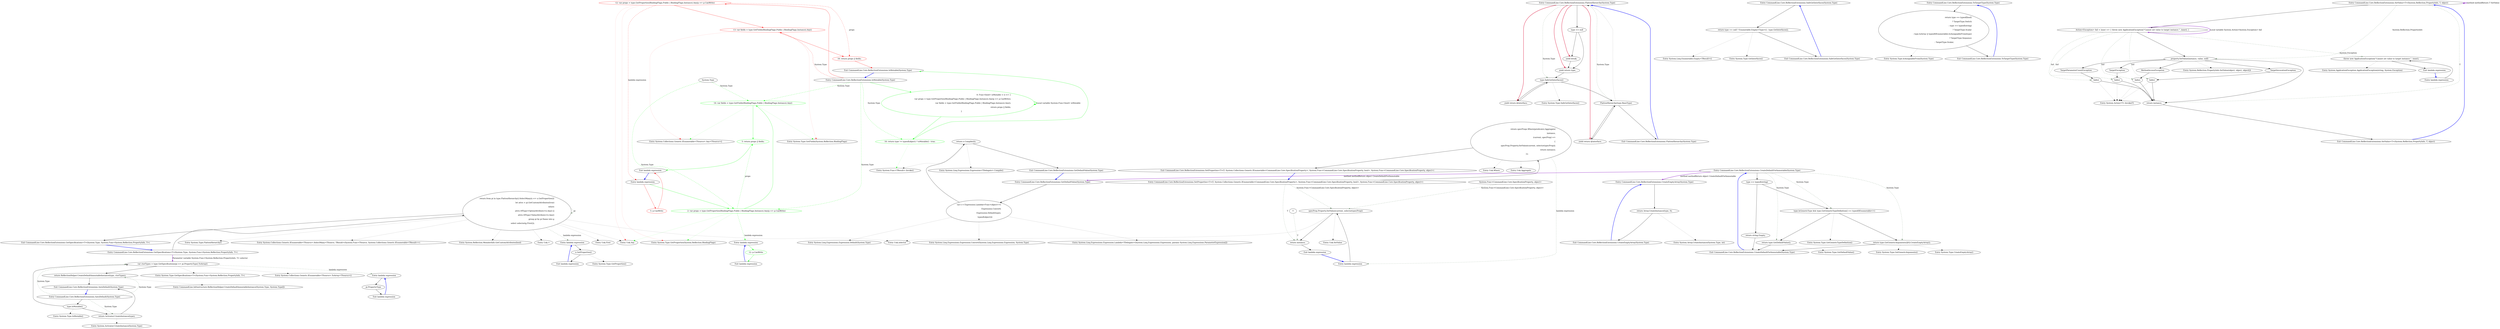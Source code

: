 digraph  {
n111 [label="System.Func<CommandLine.Core.SpecificationProperty, object>", span=""];
n112 [label=T, span=""];
n0 [cluster="CommandLine.Core.ReflectionExtensions.GetSpecifications<T>(System.Type, System.Func<System.Reflection.PropertyInfo, T>)", label="Entry CommandLine.Core.ReflectionExtensions.GetSpecifications<T>(System.Type, System.Func<System.Reflection.PropertyInfo, T>)", span="14-14"];
n1 [cluster="CommandLine.Core.ReflectionExtensions.GetSpecifications<T>(System.Type, System.Func<System.Reflection.PropertyInfo, T>)", label="return from pi in type.FlattenHierarchy().SelectMany(x => x.GetProperties())\r\n                   let attrs = pi.GetCustomAttributes(true)\r\n                   where\r\n                       attrs.OfType<OptionAttribute>().Any() ||\r\n                       attrs.OfType<ValueAttribute>().Any()\r\n                   group pi by pi.Name into g\r\n                   select selector(g.First());", span="16-22"];
n2 [cluster="CommandLine.Core.ReflectionExtensions.GetSpecifications<T>(System.Type, System.Func<System.Reflection.PropertyInfo, T>)", label="Exit CommandLine.Core.ReflectionExtensions.GetSpecifications<T>(System.Type, System.Func<System.Reflection.PropertyInfo, T>)", span="14-14"];
n3 [cluster="System.Type.FlattenHierarchy()", label="Entry System.Type.FlattenHierarchy()", span="25-25"];
n4 [cluster="System.Collections.Generic.IEnumerable<TSource>.SelectMany<TSource, TResult>(System.Func<TSource, System.Collections.Generic.IEnumerable<TResult>>)", label="Entry System.Collections.Generic.IEnumerable<TSource>.SelectMany<TSource, TResult>(System.Func<TSource, System.Collections.Generic.IEnumerable<TResult>>)", span="0-0"];
n5 [cluster="System.Reflection.MemberInfo.GetCustomAttributes(bool)", label="Entry System.Reflection.MemberInfo.GetCustomAttributes(bool)", span="0-0"];
n6 [cluster="Unk.>", label="Entry Unk.>", span=""];
n7 [cluster="Unk.Any", label="Entry Unk.Any", span=""];
n8 [cluster="Unk.First", label="Entry Unk.First", span=""];
n9 [cluster="Unk.selector", label="Entry Unk.selector", span=""];
n10 [cluster="lambda expression", label="Entry lambda expression", span="16-16"];
n11 [cluster="lambda expression", label="x.GetProperties()", span="16-16"];
n12 [cluster="lambda expression", label="Exit lambda expression", span="16-16"];
n13 [cluster="System.Type.GetProperties()", label="Entry System.Type.GetProperties()", span="0-0"];
n14 [cluster="CommandLine.Core.ReflectionExtensions.FlattenHierarchy(System.Type)", label="Entry CommandLine.Core.ReflectionExtensions.FlattenHierarchy(System.Type)", span="25-25"];
n15 [cluster="CommandLine.Core.ReflectionExtensions.FlattenHierarchy(System.Type)", label="type == null", span="27-27"];
n16 [cluster="CommandLine.Core.ReflectionExtensions.FlattenHierarchy(System.Type)", label="yield break;", span="29-29"];
n17 [cluster="CommandLine.Core.ReflectionExtensions.FlattenHierarchy(System.Type)", label="yield return type;", span="31-31"];
n19 [cluster="CommandLine.Core.ReflectionExtensions.FlattenHierarchy(System.Type)", label="yield return @interface;", span="34-34"];
n21 [cluster="CommandLine.Core.ReflectionExtensions.FlattenHierarchy(System.Type)", label="yield return @interface;", span="38-38"];
n18 [cluster="CommandLine.Core.ReflectionExtensions.FlattenHierarchy(System.Type)", label="type.SafeGetInterfaces()", span="32-32"];
n20 [cluster="CommandLine.Core.ReflectionExtensions.FlattenHierarchy(System.Type)", label="FlattenHierarchy(type.BaseType)", span="36-36"];
n23 [cluster="System.Type.SafeGetInterfaces()", label="Entry System.Type.SafeGetInterfaces()", span="42-42"];
n22 [cluster="CommandLine.Core.ReflectionExtensions.FlattenHierarchy(System.Type)", label="Exit CommandLine.Core.ReflectionExtensions.FlattenHierarchy(System.Type)", span="25-25"];
n24 [cluster="CommandLine.Core.ReflectionExtensions.SafeGetInterfaces(System.Type)", label="Entry CommandLine.Core.ReflectionExtensions.SafeGetInterfaces(System.Type)", span="42-42"];
n25 [cluster="CommandLine.Core.ReflectionExtensions.SafeGetInterfaces(System.Type)", label="return type == null ? Enumerable.Empty<Type>() : type.GetInterfaces();", span="44-44"];
n26 [cluster="CommandLine.Core.ReflectionExtensions.SafeGetInterfaces(System.Type)", label="Exit CommandLine.Core.ReflectionExtensions.SafeGetInterfaces(System.Type)", span="42-42"];
n27 [cluster="System.Linq.Enumerable.Empty<TResult>()", label="Entry System.Linq.Enumerable.Empty<TResult>()", span="0-0"];
n28 [cluster="System.Type.GetInterfaces()", label="Entry System.Type.GetInterfaces()", span="0-0"];
n29 [cluster="CommandLine.Core.ReflectionExtensions.ToTargetType(System.Type)", label="Entry CommandLine.Core.ReflectionExtensions.ToTargetType(System.Type)", span="47-47"];
n30 [cluster="CommandLine.Core.ReflectionExtensions.ToTargetType(System.Type)", label="return type == typeof(bool)\r\n                       ? TargetType.Switch\r\n                       : type == typeof(string)\r\n                             ? TargetType.Scalar\r\n                             : type.IsArray || typeof(IEnumerable).IsAssignableFrom(type)\r\n                                   ? TargetType.Sequence\r\n                                   : TargetType.Scalar;", span="49-55"];
n31 [cluster="CommandLine.Core.ReflectionExtensions.ToTargetType(System.Type)", label="Exit CommandLine.Core.ReflectionExtensions.ToTargetType(System.Type)", span="47-47"];
n32 [cluster="System.Type.IsAssignableFrom(System.Type)", label="Entry System.Type.IsAssignableFrom(System.Type)", span="0-0"];
n33 [cluster="CommandLine.Core.ReflectionExtensions.SetProperties<T>(T, System.Collections.Generic.IEnumerable<CommandLine.Core.SpecificationProperty>, System.Func<CommandLine.Core.SpecificationProperty, bool>, System.Func<CommandLine.Core.SpecificationProperty, object>)", label="Entry CommandLine.Core.ReflectionExtensions.SetProperties<T>(T, System.Collections.Generic.IEnumerable<CommandLine.Core.SpecificationProperty>, System.Func<CommandLine.Core.SpecificationProperty, bool>, System.Func<CommandLine.Core.SpecificationProperty, object>)", span="58-58"];
n34 [cluster="CommandLine.Core.ReflectionExtensions.SetProperties<T>(T, System.Collections.Generic.IEnumerable<CommandLine.Core.SpecificationProperty>, System.Func<CommandLine.Core.SpecificationProperty, bool>, System.Func<CommandLine.Core.SpecificationProperty, object>)", label="return specProps.Where(predicate).Aggregate(\r\n                instance,\r\n                (current, specProp) =>\r\n                    {\r\n                        specProp.Property.SetValue(current, selector(specProp));\r\n                        return instance;\r\n                    });", span="64-70"];
n39 [cluster="lambda expression", label="specProp.Property.SetValue(current, selector(specProp))", span="68-68"];
n40 [cluster="lambda expression", label="return instance;", span="69-69"];
n35 [cluster="CommandLine.Core.ReflectionExtensions.SetProperties<T>(T, System.Collections.Generic.IEnumerable<CommandLine.Core.SpecificationProperty>, System.Func<CommandLine.Core.SpecificationProperty, bool>, System.Func<CommandLine.Core.SpecificationProperty, object>)", label="Exit CommandLine.Core.ReflectionExtensions.SetProperties<T>(T, System.Collections.Generic.IEnumerable<CommandLine.Core.SpecificationProperty>, System.Func<CommandLine.Core.SpecificationProperty, bool>, System.Func<CommandLine.Core.SpecificationProperty, object>)", span="58-58"];
n36 [cluster="Unk.Where", label="Entry Unk.Where", span=""];
n37 [cluster="Unk.Aggregate", label="Entry Unk.Aggregate", span=""];
n38 [cluster="lambda expression", label="Entry lambda expression", span="66-70"];
n42 [cluster="Unk.SetValue", label="Entry Unk.SetValue", span=""];
n41 [cluster="lambda expression", label="Exit lambda expression", span="66-70"];
n43 [cluster="CommandLine.Core.ReflectionExtensions.SetValue<T>(System.Reflection.PropertyInfo, T, object)", label="Entry CommandLine.Core.ReflectionExtensions.SetValue<T>(System.Reflection.PropertyInfo, T, object)", span="73-73"];
n44 [cluster="CommandLine.Core.ReflectionExtensions.SetValue<T>(System.Reflection.PropertyInfo, T, object)", label="Action<Exception> fail = inner => { throw new ApplicationException(''Cannot set value to target instance.'', inner); }", span="75-75"];
n45 [cluster="CommandLine.Core.ReflectionExtensions.SetValue<T>(System.Reflection.PropertyInfo, T, object)", label="property.SetValue(instance, value, null)", span="79-79"];
n54 [cluster="CommandLine.Core.ReflectionExtensions.SetValue<T>(System.Reflection.PropertyInfo, T, object)", label="return instance;", span="98-98"];
n59 [cluster="lambda expression", label="throw new ApplicationException(''Cannot set value to target instance.'', inner);", span="75-75"];
n47 [cluster="CommandLine.Core.ReflectionExtensions.SetValue<T>(System.Reflection.PropertyInfo, T, object)", label="fail(e)", span="83-83"];
n49 [cluster="CommandLine.Core.ReflectionExtensions.SetValue<T>(System.Reflection.PropertyInfo, T, object)", label="fail(e)", span="87-87"];
n51 [cluster="CommandLine.Core.ReflectionExtensions.SetValue<T>(System.Reflection.PropertyInfo, T, object)", label="fail(e)", span="91-91"];
n53 [cluster="CommandLine.Core.ReflectionExtensions.SetValue<T>(System.Reflection.PropertyInfo, T, object)", label="fail(e)", span="95-95"];
n46 [cluster="CommandLine.Core.ReflectionExtensions.SetValue<T>(System.Reflection.PropertyInfo, T, object)", label=TargetException, span="81-81"];
n48 [cluster="CommandLine.Core.ReflectionExtensions.SetValue<T>(System.Reflection.PropertyInfo, T, object)", label=TargetParameterCountException, span="85-85"];
n50 [cluster="CommandLine.Core.ReflectionExtensions.SetValue<T>(System.Reflection.PropertyInfo, T, object)", label=MethodAccessException, span="89-89"];
n52 [cluster="CommandLine.Core.ReflectionExtensions.SetValue<T>(System.Reflection.PropertyInfo, T, object)", label=TargetInvocationException, span="93-93"];
n56 [cluster="System.Reflection.PropertyInfo.SetValue(object, object, object[])", label="Entry System.Reflection.PropertyInfo.SetValue(object, object, object[])", span="0-0"];
n57 [cluster="System.Action<T>.Invoke(T)", label="Entry System.Action<T>.Invoke(T)", span="0-0"];
n55 [cluster="CommandLine.Core.ReflectionExtensions.SetValue<T>(System.Reflection.PropertyInfo, T, object)", label="Exit CommandLine.Core.ReflectionExtensions.SetValue<T>(System.Reflection.PropertyInfo, T, object)", span="73-73"];
n58 [cluster="lambda expression", label="Entry lambda expression", span="75-75"];
n60 [cluster="lambda expression", label="Exit lambda expression", span="75-75"];
n61 [cluster="System.ApplicationException.ApplicationException(string, System.Exception)", label="Entry System.ApplicationException.ApplicationException(string, System.Exception)", span="0-0"];
n62 [cluster="CommandLine.Core.ReflectionExtensions.CreateEmptyArray(System.Type)", label="Entry CommandLine.Core.ReflectionExtensions.CreateEmptyArray(System.Type)", span="101-101"];
n63 [cluster="CommandLine.Core.ReflectionExtensions.CreateEmptyArray(System.Type)", label="return Array.CreateInstance(type, 0);", span="103-103"];
n64 [cluster="CommandLine.Core.ReflectionExtensions.CreateEmptyArray(System.Type)", label="Exit CommandLine.Core.ReflectionExtensions.CreateEmptyArray(System.Type)", span="101-101"];
n65 [cluster="System.Array.CreateInstance(System.Type, int)", label="Entry System.Array.CreateInstance(System.Type, int)", span="0-0"];
n66 [cluster="CommandLine.Core.ReflectionExtensions.GetDefaultValue(System.Type)", label="Entry CommandLine.Core.ReflectionExtensions.GetDefaultValue(System.Type)", span="106-106"];
n67 [cluster="CommandLine.Core.ReflectionExtensions.GetDefaultValue(System.Type)", label="var e = Expression.Lambda<Func<object>>(\r\n                Expression.Convert(\r\n                    Expression.Default(type),\r\n                    typeof(object)))", span="108-111"];
n68 [cluster="CommandLine.Core.ReflectionExtensions.GetDefaultValue(System.Type)", label="return e.Compile()();", span="112-112"];
n70 [cluster="System.Linq.Expressions.Expression.Default(System.Type)", label="Entry System.Linq.Expressions.Expression.Default(System.Type)", span="0-0"];
n71 [cluster="System.Linq.Expressions.Expression.Convert(System.Linq.Expressions.Expression, System.Type)", label="Entry System.Linq.Expressions.Expression.Convert(System.Linq.Expressions.Expression, System.Type)", span="0-0"];
n72 [cluster="System.Linq.Expressions.Expression.Lambda<TDelegate>(System.Linq.Expressions.Expression, params System.Linq.Expressions.ParameterExpression[])", label="Entry System.Linq.Expressions.Expression.Lambda<TDelegate>(System.Linq.Expressions.Expression, params System.Linq.Expressions.ParameterExpression[])", span="0-0"];
n69 [cluster="CommandLine.Core.ReflectionExtensions.GetDefaultValue(System.Type)", label="Exit CommandLine.Core.ReflectionExtensions.GetDefaultValue(System.Type)", span="106-106"];
n73 [cluster="System.Linq.Expressions.Expression<TDelegate>.Compile()", label="Entry System.Linq.Expressions.Expression<TDelegate>.Compile()", span="0-0"];
n74 [cluster="System.Func<TResult>.Invoke()", label="Entry System.Func<TResult>.Invoke()", span="0-0"];
n75 [cluster="CommandLine.Core.ReflectionExtensions.IsMutable(System.Type)", label="Entry CommandLine.Core.ReflectionExtensions.IsMutable(System.Type)", span="115-115"];
n76 [cluster="CommandLine.Core.ReflectionExtensions.IsMutable(System.Type)", color=red, community=0, label="12: var props = type.GetProperties(BindingFlags.Public | BindingFlags.Instance).Any(p => p.CanWrite)", span="117-117"];
n77 [cluster="CommandLine.Core.ReflectionExtensions.IsMutable(System.Type)", color=red, community=0, label="13: var fields = type.GetFields(BindingFlags.Public | BindingFlags.Instance).Any()", span="118-118"];
n80 [cluster="System.Type.GetProperties(System.Reflection.BindingFlags)", label="Entry System.Type.GetProperties(System.Reflection.BindingFlags)", span="0-0"];
n83 [cluster="lambda expression", label="Entry lambda expression", span="117-117"];
n78 [cluster="CommandLine.Core.ReflectionExtensions.IsMutable(System.Type)", color=red, community=0, label="16: return props || fields;", span="119-119"];
n81 [cluster="System.Type.GetFields(System.Reflection.BindingFlags)", label="Entry System.Type.GetFields(System.Reflection.BindingFlags)", span="0-0"];
n82 [cluster="System.Collections.Generic.IEnumerable<TSource>.Any<TSource>()", label="Entry System.Collections.Generic.IEnumerable<TSource>.Any<TSource>()", span="0-0"];
n79 [cluster="CommandLine.Core.ReflectionExtensions.IsMutable(System.Type)", label="Exit CommandLine.Core.ReflectionExtensions.IsMutable(System.Type)", span="115-115"];
n84 [cluster="lambda expression", color=red, community=0, label="5: p.CanWrite", span="117-117"];
n85 [cluster="lambda expression", label="Exit lambda expression", span="117-117"];
n86 [cluster="CommandLine.Core.ReflectionExtensions.CreateDefaultForImmutable(System.Type)", label="Entry CommandLine.Core.ReflectionExtensions.CreateDefaultForImmutable(System.Type)", span="122-122"];
n87 [cluster="CommandLine.Core.ReflectionExtensions.CreateDefaultForImmutable(System.Type)", label="type == typeof(string)", span="124-124"];
n89 [cluster="CommandLine.Core.ReflectionExtensions.CreateDefaultForImmutable(System.Type)", label="type.IsGenericType && type.GetGenericTypeDefinition() == typeof(IEnumerable<>)", span="128-128"];
n90 [cluster="CommandLine.Core.ReflectionExtensions.CreateDefaultForImmutable(System.Type)", label="return type.GetGenericArguments()[0].CreateEmptyArray();", span="130-130"];
n91 [cluster="CommandLine.Core.ReflectionExtensions.CreateDefaultForImmutable(System.Type)", label="return type.GetDefaultValue();", span="132-132"];
n88 [cluster="CommandLine.Core.ReflectionExtensions.CreateDefaultForImmutable(System.Type)", label="return string.Empty;", span="126-126"];
n93 [cluster="System.Type.GetGenericTypeDefinition()", label="Entry System.Type.GetGenericTypeDefinition()", span="0-0"];
n92 [cluster="CommandLine.Core.ReflectionExtensions.CreateDefaultForImmutable(System.Type)", label="Exit CommandLine.Core.ReflectionExtensions.CreateDefaultForImmutable(System.Type)", span="122-122"];
n94 [cluster="System.Type.GetGenericArguments()", label="Entry System.Type.GetGenericArguments()", span="0-0"];
n95 [cluster="System.Type.CreateEmptyArray()", label="Entry System.Type.CreateEmptyArray()", span="101-101"];
n96 [cluster="System.Type.GetDefaultValue()", label="Entry System.Type.GetDefaultValue()", span="106-106"];
n97 [cluster="CommandLine.Core.ReflectionExtensions.AutoDefault(System.Type)", label="Entry CommandLine.Core.ReflectionExtensions.AutoDefault(System.Type)", span="135-135"];
n98 [cluster="CommandLine.Core.ReflectionExtensions.AutoDefault(System.Type)", label="type.IsMutable()", span="137-137"];
n99 [cluster="CommandLine.Core.ReflectionExtensions.AutoDefault(System.Type)", label="return Activator.CreateInstance(type);", span="139-139"];
n100 [cluster="CommandLine.Core.ReflectionExtensions.AutoDefault(System.Type)", label="var ctorTypes = type.GetSpecifications(pi => pi.PropertyType).ToArray()", span="142-142"];
n101 [cluster="CommandLine.Core.ReflectionExtensions.AutoDefault(System.Type)", label="return ReflectionHelper.CreateDefaultImmutableInstance(type, ctorTypes);", span="144-144"];
n103 [cluster="System.Type.IsMutable()", label="Entry System.Type.IsMutable()", span="115-115"];
n105 [cluster="System.Type.GetSpecifications<T>(System.Func<System.Reflection.PropertyInfo, T>)", label="Entry System.Type.GetSpecifications<T>(System.Func<System.Reflection.PropertyInfo, T>)", span="14-14"];
n106 [cluster="System.Collections.Generic.IEnumerable<TSource>.ToArray<TSource>()", label="Entry System.Collections.Generic.IEnumerable<TSource>.ToArray<TSource>()", span="0-0"];
n108 [cluster="lambda expression", label="Entry lambda expression", span="142-142"];
n102 [cluster="CommandLine.Core.ReflectionExtensions.AutoDefault(System.Type)", label="Exit CommandLine.Core.ReflectionExtensions.AutoDefault(System.Type)", span="135-135"];
n104 [cluster="System.Activator.CreateInstance(System.Type)", label="Entry System.Activator.CreateInstance(System.Type)", span="0-0"];
n107 [cluster="CommandLine.Infrastructure.ReflectionHelper.CreateDefaultImmutableInstance(System.Type, System.Type[])", label="Entry CommandLine.Infrastructure.ReflectionHelper.CreateDefaultImmutableInstance(System.Type, System.Type[])", span="50-50"];
n109 [cluster="lambda expression", label="pi.PropertyType", span="142-142"];
n110 [cluster="lambda expression", label="Exit lambda expression", span="142-142"];
d76 [cluster="CommandLine.Core.ReflectionExtensions.IsMutable(System.Type)", color=green, community=0, label="0: Func<bool> isMutable = () => {\r\n                var props = type.GetProperties(BindingFlags.Public | BindingFlags.Instance).Any(p => p.CanWrite);\r\n                var fields = type.GetFields(BindingFlags.Public | BindingFlags.Instance).Any();\r\n                return props || fields;\r\n            }", span="117-121"];
d77 [cluster="CommandLine.Core.ReflectionExtensions.IsMutable(System.Type)", color=green, community=0, label="16: return type != typeof(object) ? isMutable() : true;", span="122-122"];
d80 [cluster="lambda expression", color=green, community=0, label="2: var props = type.GetProperties(BindingFlags.Public | BindingFlags.Instance).Any(p => p.CanWrite)", span="118-118"];
d117 [label="System.Type", span=""];
d81 [cluster="lambda expression", color=green, community=0, label="14: var fields = type.GetFields(BindingFlags.Public | BindingFlags.Instance).Any()", span="119-119"];
d87 [cluster="lambda expression", label="Entry lambda expression", span="118-118"];
d82 [cluster="lambda expression", color=green, community=0, label="5: return props || fields;", span="120-120"];
d88 [cluster="lambda expression", color=green, community=0, label="12: p.CanWrite", span="118-118"];
d89 [cluster="lambda expression", label="Exit lambda expression", span="118-118"];
n111 -> n39  [color=darkseagreen4, key=1, label="System.Func<CommandLine.Core.SpecificationProperty, object>", style=dashed];
n112 -> n40  [color=darkseagreen4, key=1, label=T, style=dashed];
n0 -> n1  [key=0, style=solid];
n0 -> n100  [color=darkorchid, key=3, label="Parameter variable System.Func<System.Reflection.PropertyInfo, T> selector", style=bold];
n1 -> n2  [key=0, style=solid];
n1 -> n3  [key=2, style=dotted];
n1 -> n4  [key=2, style=dotted];
n1 -> n5  [key=2, style=dotted];
n1 -> n6  [key=2, style=dotted];
n1 -> n7  [key=2, style=dotted];
n1 -> n8  [key=2, style=dotted];
n1 -> n9  [key=2, style=dotted];
n1 -> n10  [color=darkseagreen4, key=1, label="lambda expression", style=dashed];
n1 -> n1  [color=darkseagreen4, key=1, label=pi, style=dashed];
n2 -> n0  [color=blue, key=0, style=bold];
n10 -> n11  [key=0, style=solid];
n11 -> n12  [key=0, style=solid];
n11 -> n13  [key=2, style=dotted];
n12 -> n10  [color=blue, key=0, style=bold];
n14 -> n15  [key=0, style=solid];
n14 -> n16  [color=crimson, key=0, style=bold];
n14 -> n17  [color=crimson, key=0, style=bold];
n14 -> n19  [color=crimson, key=0, style=bold];
n14 -> n21  [color=crimson, key=0, style=bold];
n14 -> n18  [color=darkseagreen4, key=1, label="System.Type", style=dashed];
n14 -> n20  [color=darkseagreen4, key=1, label="System.Type", style=dashed];
n15 -> n16  [key=0, style=solid];
n15 -> n17  [key=0, style=solid];
n16 -> n17  [key=0, style=solid];
n17 -> n18  [key=0, style=solid];
n19 -> n18  [key=0, style=solid];
n21 -> n20  [key=0, style=solid];
n18 -> n19  [key=0, style=solid];
n18 -> n20  [key=0, style=solid];
n18 -> n23  [key=2, style=dotted];
n20 -> n21  [key=0, style=solid];
n20 -> n22  [key=0, style=solid];
n20 -> n14  [key=2, style=dotted];
n22 -> n14  [color=blue, key=0, style=bold];
n24 -> n25  [key=0, style=solid];
n25 -> n26  [key=0, style=solid];
n25 -> n27  [key=2, style=dotted];
n25 -> n28  [key=2, style=dotted];
n26 -> n24  [color=blue, key=0, style=bold];
n29 -> n30  [key=0, style=solid];
n30 -> n31  [key=0, style=solid];
n30 -> n32  [key=2, style=dotted];
n31 -> n29  [color=blue, key=0, style=bold];
n33 -> n34  [key=0, style=solid];
n33 -> n39  [color=darkseagreen4, key=1, label="System.Func<CommandLine.Core.SpecificationProperty, object>", style=dashed];
n33 -> n40  [color=darkseagreen4, key=1, label=T, style=dashed];
n34 -> n35  [key=0, style=solid];
n34 -> n36  [key=2, style=dotted];
n34 -> n37  [key=2, style=dotted];
n34 -> n38  [color=darkseagreen4, key=1, label="lambda expression", style=dashed];
n39 -> n40  [key=0, style=solid];
n39 -> n9  [key=2, style=dotted];
n39 -> n42  [key=2, style=dotted];
n40 -> n41  [key=0, style=solid];
n35 -> n33  [color=blue, key=0, style=bold];
n38 -> n39  [key=0, style=solid];
n41 -> n38  [color=blue, key=0, style=bold];
n43 -> n44  [key=0, style=solid];
n43 -> n45  [color=darkseagreen4, key=1, label="System.Reflection.PropertyInfo", style=dashed];
n43 -> n54  [color=darkseagreen4, key=1, label=T, style=dashed];
n43 -> n43  [color=darkorchid, key=3, label="method methodReturn T SetValue", style=bold];
n44 -> n45  [key=0, style=solid];
n44 -> n59  [color=darkseagreen4, key=1, label="System.Exception", style=dashed];
n44 -> n47  [color=darkseagreen4, key=1, label=fail, style=dashed];
n44 -> n49  [color=darkseagreen4, key=1, label=fail, style=dashed];
n44 -> n51  [color=darkseagreen4, key=1, label=fail, style=dashed];
n44 -> n53  [color=darkseagreen4, key=1, label=fail, style=dashed];
n44 -> n44  [color=darkorchid, key=3, label="Local variable System.Action<System.Exception> fail", style=bold];
n45 -> n46  [key=0, style=solid];
n45 -> n48  [key=0, style=solid];
n45 -> n50  [key=0, style=solid];
n45 -> n52  [key=0, style=solid];
n45 -> n54  [key=0, style=solid];
n45 -> n56  [key=2, style=dotted];
n54 -> n55  [key=0, style=solid];
n59 -> n60  [key=0, style=solid];
n59 -> n61  [key=2, style=dotted];
n47 -> n54  [key=0, style=solid];
n47 -> n57  [key=2, style=dotted];
n49 -> n54  [key=0, style=solid];
n49 -> n57  [key=2, style=dotted];
n51 -> n54  [key=0, style=solid];
n51 -> n57  [key=2, style=dotted];
n53 -> n54  [key=0, style=solid];
n53 -> n57  [key=2, style=dotted];
n46 -> n47  [key=0, style=solid];
n48 -> n49  [key=0, style=solid];
n50 -> n51  [key=0, style=solid];
n52 -> n53  [key=0, style=solid];
n55 -> n43  [color=blue, key=0, style=bold];
n58 -> n59  [key=0, style=solid];
n60 -> n58  [color=blue, key=0, style=bold];
n62 -> n63  [key=0, style=solid];
n63 -> n64  [key=0, style=solid];
n63 -> n65  [key=2, style=dotted];
n64 -> n62  [color=blue, key=0, style=bold];
n66 -> n67  [key=0, style=solid];
n67 -> n68  [key=0, style=solid];
n67 -> n70  [key=2, style=dotted];
n67 -> n71  [key=2, style=dotted];
n67 -> n72  [key=2, style=dotted];
n68 -> n69  [key=0, style=solid];
n68 -> n73  [key=2, style=dotted];
n68 -> n74  [key=2, style=dotted];
n69 -> n66  [color=blue, key=0, style=bold];
n75 -> n76  [color=red, key=0, style=solid];
n75 -> n77  [color=red, key=1, label="System.Type", style=dashed];
n75 -> d76  [color=green, key=0, style=solid];
n75 -> d80  [color=green, key=1, label="System.Type", style=dashed];
n75 -> d81  [color=green, key=1, label="System.Type", style=dashed];
n75 -> d77  [color=green, key=1, label="System.Type", style=dashed];
n76 -> n77  [color=red, key=0, style=solid];
n76 -> n80  [color=red, key=2, style=dotted];
n76 -> n7  [color=red, key=2, style=dotted];
n76 -> n83  [color=red, key=1, label="lambda expression", style=dashed];
n76 -> n78  [color=red, key=1, label=props, style=dashed];
n77 -> n78  [color=red, key=0, style=solid];
n77 -> n81  [color=red, key=2, style=dotted];
n77 -> n82  [color=red, key=2, style=dotted];
n83 -> n84  [color=red, key=0, style=solid];
n83 -> d80  [color=green, key=0, style=solid];
n78 -> n79  [color=red, key=0, style=solid];
n79 -> n75  [color=blue, key=0, style=bold];
n84 -> n85  [color=red, key=0, style=solid];
n85 -> n83  [color=blue, key=0, style=bold];
n86 -> n87  [key=0, style=solid];
n86 -> n89  [color=darkseagreen4, key=1, label="System.Type", style=dashed];
n86 -> n90  [color=darkseagreen4, key=1, label="System.Type", style=dashed];
n86 -> n91  [color=darkseagreen4, key=1, label="System.Type", style=dashed];
n86 -> n62  [color=darkorchid, key=3, label="method methodReturn object CreateDefaultForImmutable", style=bold];
n86 -> n66  [color=darkorchid, key=3, label="method methodReturn object CreateDefaultForImmutable", style=bold];
n87 -> n88  [key=0, style=solid];
n87 -> n89  [key=0, style=solid];
n89 -> n90  [key=0, style=solid];
n89 -> n91  [key=0, style=solid];
n89 -> n93  [key=2, style=dotted];
n90 -> n92  [key=0, style=solid];
n90 -> n94  [key=2, style=dotted];
n90 -> n95  [key=2, style=dotted];
n91 -> n92  [key=0, style=solid];
n91 -> n96  [key=2, style=dotted];
n88 -> n92  [key=0, style=solid];
n92 -> n86  [color=blue, key=0, style=bold];
n97 -> n98  [key=0, style=solid];
n97 -> n99  [color=darkseagreen4, key=1, label="System.Type", style=dashed];
n97 -> n100  [color=darkseagreen4, key=1, label="System.Type", style=dashed];
n97 -> n101  [color=darkseagreen4, key=1, label="System.Type", style=dashed];
n98 -> n99  [key=0, style=solid];
n98 -> n100  [key=0, style=solid];
n98 -> n103  [key=2, style=dotted];
n99 -> n102  [key=0, style=solid];
n99 -> n104  [key=2, style=dotted];
n100 -> n101  [key=0, style=solid];
n100 -> n105  [key=2, style=dotted];
n100 -> n106  [key=2, style=dotted];
n100 -> n108  [color=darkseagreen4, key=1, label="lambda expression", style=dashed];
n101 -> n102  [key=0, style=solid];
n101 -> n107  [key=2, style=dotted];
n108 -> n109  [key=0, style=solid];
n102 -> n97  [color=blue, key=0, style=bold];
n109 -> n110  [key=0, style=solid];
n110 -> n108  [color=blue, key=0, style=bold];
d76 -> d76  [color=green, key=3, label="Local variable System.Func<bool> isMutable", style=bold];
d76 -> d77  [color=green, key=0, style=solid];
d77 -> n79  [color=green, key=0, style=solid];
d77 -> n74  [color=green, key=2, style=dotted];
d80 -> d81  [color=green, key=0, style=solid];
d80 -> n80  [color=green, key=2, style=dotted];
d80 -> n7  [color=green, key=2, style=dotted];
d80 -> d87  [color=green, key=1, label="lambda expression", style=dashed];
d80 -> d82  [color=green, key=1, label=props, style=dashed];
d117 -> d80  [color=green, key=1, label="System.Type", style=dashed];
d117 -> d81  [color=green, key=1, label="System.Type", style=dashed];
d81 -> d82  [color=green, key=0, style=solid];
d81 -> n81  [color=green, key=2, style=dotted];
d81 -> n82  [color=green, key=2, style=dotted];
d87 -> d88  [color=green, key=0, style=solid];
d82 -> n85  [color=green, key=0, style=solid];
d88 -> d89  [color=green, key=0, style=solid];
d89 -> d87  [color=blue, key=0, style=bold];
}
